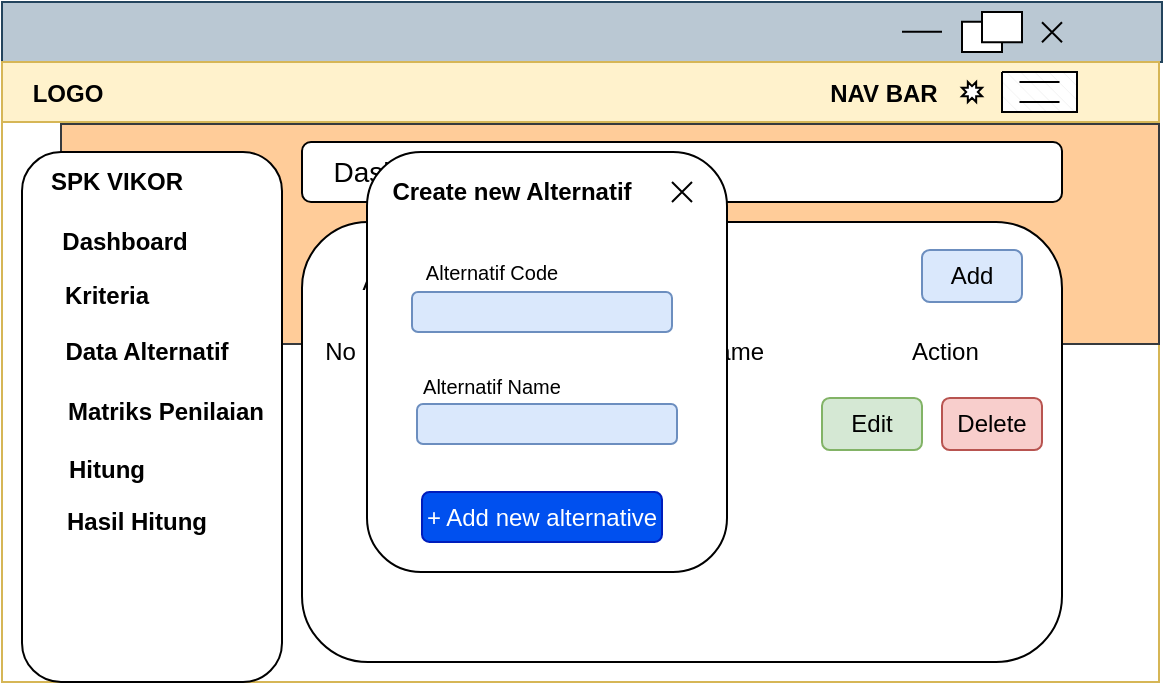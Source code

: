 <mxfile version="26.0.15">
  <diagram name="Page-1" id="j8GbfeYmVatWLcbFsBl4">
    <mxGraphModel dx="285" dy="526" grid="1" gridSize="10" guides="1" tooltips="1" connect="1" arrows="1" fold="1" page="1" pageScale="1" pageWidth="850" pageHeight="1100" math="0" shadow="0">
      <root>
        <mxCell id="0" />
        <mxCell id="1" parent="0" />
        <mxCell id="hAmbJ6od15j5SMkqlhkD-1" value="" style="rounded=0;whiteSpace=wrap;html=1;strokeColor=#23445d;fillColor=#bac8d3;" parent="1" vertex="1">
          <mxGeometry x="180" y="90" width="580" height="30" as="geometry" />
        </mxCell>
        <mxCell id="hAmbJ6od15j5SMkqlhkD-2" value="    LOGO                                                                                                             NAV BAR" style="swimlane;align=left;startSize=30;fillColor=#fff2cc;strokeColor=#d6b656;" parent="1" vertex="1">
          <mxGeometry x="180" y="120" width="578.5" height="310" as="geometry" />
        </mxCell>
        <mxCell id="HUKm4EuEnRPQoJzhycSG-1" value="" style="rounded=0;whiteSpace=wrap;html=1;fillColor=#ffcc99;strokeColor=#36393d;" vertex="1" parent="hAmbJ6od15j5SMkqlhkD-2">
          <mxGeometry x="29.5" y="31" width="549" height="110" as="geometry" />
        </mxCell>
        <mxCell id="hAmbJ6od15j5SMkqlhkD-5" value="" style="rounded=1;whiteSpace=wrap;html=1;" parent="hAmbJ6od15j5SMkqlhkD-2" vertex="1">
          <mxGeometry x="150" y="40" width="380" height="30" as="geometry" />
        </mxCell>
        <mxCell id="hAmbJ6od15j5SMkqlhkD-6" value="" style="rounded=1;whiteSpace=wrap;html=1;" parent="hAmbJ6od15j5SMkqlhkD-2" vertex="1">
          <mxGeometry x="10" y="45" width="130" height="265" as="geometry" />
        </mxCell>
        <mxCell id="hAmbJ6od15j5SMkqlhkD-7" value="" style="verticalLabelPosition=bottom;verticalAlign=top;html=1;shape=mxgraph.basic.patternFillRect;fillStyle=diagRev;step=5;fillStrokeWidth=0.2;fillStrokeColor=#dddddd;align=right;" parent="hAmbJ6od15j5SMkqlhkD-2" vertex="1">
          <mxGeometry x="500" y="5" width="37.5" height="20" as="geometry" />
        </mxCell>
        <mxCell id="hAmbJ6od15j5SMkqlhkD-8" value="" style="endArrow=none;html=1;rounded=0;" parent="hAmbJ6od15j5SMkqlhkD-2" edge="1">
          <mxGeometry relative="1" as="geometry">
            <mxPoint x="508.75" y="10" as="sourcePoint" />
            <mxPoint x="528.75" y="10" as="targetPoint" />
          </mxGeometry>
        </mxCell>
        <mxCell id="hAmbJ6od15j5SMkqlhkD-9" value="" style="verticalLabelPosition=bottom;verticalAlign=top;html=1;shape=mxgraph.basic.8_point_star" parent="hAmbJ6od15j5SMkqlhkD-2" vertex="1">
          <mxGeometry x="480" y="10" width="10" height="10" as="geometry" />
        </mxCell>
        <mxCell id="hAmbJ6od15j5SMkqlhkD-10" value="" style="endArrow=none;html=1;rounded=0;" parent="hAmbJ6od15j5SMkqlhkD-2" edge="1">
          <mxGeometry relative="1" as="geometry">
            <mxPoint x="508.75" y="20" as="sourcePoint" />
            <mxPoint x="528.75" y="20" as="targetPoint" />
          </mxGeometry>
        </mxCell>
        <mxCell id="hAmbJ6od15j5SMkqlhkD-11" value="&lt;span&gt;Dashboard&lt;/span&gt;" style="text;html=1;align=center;verticalAlign=middle;whiteSpace=wrap;rounded=0;fontSize=14;fontStyle=0" parent="hAmbJ6od15j5SMkqlhkD-2" vertex="1">
          <mxGeometry x="150" y="40" width="100" height="30" as="geometry" />
        </mxCell>
        <mxCell id="hAmbJ6od15j5SMkqlhkD-12" value="SPK VIKOR" style="text;html=1;align=center;verticalAlign=middle;whiteSpace=wrap;rounded=0;fontStyle=1" parent="hAmbJ6od15j5SMkqlhkD-2" vertex="1">
          <mxGeometry x="20" y="50" width="75" height="20" as="geometry" />
        </mxCell>
        <mxCell id="hAmbJ6od15j5SMkqlhkD-14" value="Dashboard" style="text;html=1;align=center;verticalAlign=middle;whiteSpace=wrap;rounded=0;fontStyle=1" parent="hAmbJ6od15j5SMkqlhkD-2" vertex="1">
          <mxGeometry x="23.5" y="80" width="75" height="20" as="geometry" />
        </mxCell>
        <mxCell id="hAmbJ6od15j5SMkqlhkD-15" value="Matriks Penilaian" style="text;html=1;align=center;verticalAlign=middle;whiteSpace=wrap;rounded=0;fontStyle=1" parent="hAmbJ6od15j5SMkqlhkD-2" vertex="1">
          <mxGeometry x="26.5" y="165" width="109.5" height="20" as="geometry" />
        </mxCell>
        <mxCell id="hAmbJ6od15j5SMkqlhkD-16" value="Data Alternatif" style="text;html=1;align=center;verticalAlign=middle;whiteSpace=wrap;rounded=0;fontStyle=1" parent="hAmbJ6od15j5SMkqlhkD-2" vertex="1">
          <mxGeometry x="28" y="135" width="89" height="20" as="geometry" />
        </mxCell>
        <mxCell id="hAmbJ6od15j5SMkqlhkD-17" value="Kriteria" style="text;html=1;align=center;verticalAlign=middle;whiteSpace=wrap;rounded=0;fontStyle=1" parent="hAmbJ6od15j5SMkqlhkD-2" vertex="1">
          <mxGeometry x="15" y="107" width="75" height="20" as="geometry" />
        </mxCell>
        <mxCell id="hAmbJ6od15j5SMkqlhkD-18" value="Hitung" style="text;html=1;align=center;verticalAlign=middle;whiteSpace=wrap;rounded=0;fontStyle=1" parent="hAmbJ6od15j5SMkqlhkD-2" vertex="1">
          <mxGeometry x="14.5" y="194" width="75" height="20" as="geometry" />
        </mxCell>
        <mxCell id="hAmbJ6od15j5SMkqlhkD-19" value="Hasil Hitung" style="text;html=1;align=center;verticalAlign=middle;whiteSpace=wrap;rounded=0;fontStyle=1" parent="hAmbJ6od15j5SMkqlhkD-2" vertex="1">
          <mxGeometry x="29.5" y="220" width="75" height="20" as="geometry" />
        </mxCell>
        <mxCell id="hAmbJ6od15j5SMkqlhkD-21" value="" style="rounded=1;whiteSpace=wrap;html=1;" parent="hAmbJ6od15j5SMkqlhkD-2" vertex="1">
          <mxGeometry x="150" y="80" width="380" height="220" as="geometry" />
        </mxCell>
        <mxCell id="hAmbJ6od15j5SMkqlhkD-22" value="Alternatif&lt;span style=&quot;color: rgba(0, 0, 0, 0); font-family: monospace; font-size: 0px; text-align: start; text-wrap-mode: nowrap;&quot;&gt;%3CmxGraphModel%3E%3Croot%3E%3CmxCell%20id%3D%220%22%2F%3E%3CmxCell%20id%3D%221%22%20parent%3D%220%22%2F%3E%3CmxCell%20id%3D%222%22%20value%3D%22%22%20style%3D%22rounded%3D0%3BwhiteSpace%3Dwrap%3Bhtml%3D1%3B%22%20vertex%3D%221%22%20parent%3D%221%22%3E%3CmxGeometry%20x%3D%22180%22%20y%3D%2290%22%20width%3D%22545%22%20height%3D%2230%22%20as%3D%22geometry%22%2F%3E%3C%2FmxCell%3E%3CmxCell%20id%3D%223%22%20value%3D%22%C2%A0%C2%A0%C2%A0%C2%A0LOGO%20%C2%A0%C2%A0%C2%A0%C2%A0%C2%A0%C2%A0%C2%A0%C2%A0%C2%A0%C2%A0%C2%A0%C2%A0%C2%A0%C2%A0%C2%A0%C2%A0%C2%A0%C2%A0%C2%A0%C2%A0%C2%A0%C2%A0%C2%A0%C2%A0%C2%A0%C2%A0%C2%A0%C2%A0%C2%A0%C2%A0%C2%A0%C2%A0%C2%A0%C2%A0%C2%A0%C2%A0%C2%A0%C2%A0%C2%A0%C2%A0%C2%A0%C2%A0%C2%A0%C2%A0%C2%A0%C2%A0%C2%A0%C2%A0%C2%A0%C2%A0%C2%A0%C2%A0%C2%A0%C2%A0%C2%A0%C2%A0%C2%A0%C2%A0%C2%A0%C2%A0%C2%A0%C2%A0%C2%A0%C2%A0%C2%A0%C2%A0%C2%A0%C2%A0%C2%A0%C2%A0%C2%A0%C2%A0%C2%A0%C2%A0%C2%A0%C2%A0%C2%A0%C2%A0%C2%A0%C2%A0%C2%A0%C2%A0%C2%A0%C2%A0%C2%A0%C2%A0%C2%A0%C2%A0%C2%A0%C2%A0%C2%A0%C2%A0%C2%A0%C2%A0%C2%A0%C2%A0%C2%A0%C2%A0%C2%A0%C2%A0%C2%A0%C2%A0%C2%A0%C2%A0%C2%A0%C2%A0%C2%A0%C2%A0NAV%20BAR%22%20style%3D%22swimlane%3Balign%3Dleft%3BstartSize%3D30%3B%22%20vertex%3D%221%22%20parent%3D%221%22%3E%3CmxGeometry%20x%3D%22180%22%20y%3D%22120%22%20width%3D%22545%22%20height%3D%22310%22%20as%3D%22geometry%22%2F%3E%3C%2FmxCell%3E%3CmxCell%20id%3D%224%22%20value%3D%22%22%20style%3D%22rounded%3D1%3BwhiteSpace%3Dwrap%3Bhtml%3D1%3B%22%20vertex%3D%221%22%20parent%3D%223%22%3E%3CmxGeometry%20x%3D%22350%22%20y%3D%2277%22%20width%3D%22180%22%20height%3D%2230%22%20as%3D%22geometry%22%2F%3E%3C%2FmxCell%3E%3CmxCell%20id%3D%225%22%20value%3D%22%22%20style%3D%22rounded%3D1%3BwhiteSpace%3Dwrap%3Bhtml%3D1%3B%22%20vertex%3D%221%22%20parent%3D%223%22%3E%3CmxGeometry%20x%3D%22170%22%20y%3D%2277%22%20width%3D%22170%22%20height%3D%2230%22%20as%3D%22geometry%22%2F%3E%3C%2FmxCell%3E%3CmxCell%20id%3D%226%22%20value%3D%22%22%20style%3D%22rounded%3D1%3BwhiteSpace%3Dwrap%3Bhtml%3D1%3B%22%20vertex%3D%221%22%20parent%3D%223%22%3E%3CmxGeometry%20x%3D%22170%22%20y%3D%2240%22%20width%3D%22360%22%20height%3D%2230%22%20as%3D%22geometry%22%2F%3E%3C%2FmxCell%3E%3CmxCell%20id%3D%227%22%20value%3D%22%22%20style%3D%22rounded%3D1%3BwhiteSpace%3Dwrap%3Bhtml%3D1%3B%22%20vertex%3D%221%22%20parent%3D%223%22%3E%3CmxGeometry%20x%3D%2210%22%20y%3D%2245%22%20width%3D%22150%22%20height%3D%22265%22%20as%3D%22geometry%22%2F%3E%3C%2FmxCell%3E%3CmxCell%20id%3D%228%22%20value%3D%22%22%20style%3D%22verticalLabelPosition%3Dbottom%3BverticalAlign%3Dtop%3Bhtml%3D1%3Bshape%3Dmxgraph.basic.patternFillRect%3BfillStyle%3DdiagRev%3Bstep%3D5%3BfillStrokeWidth%3D0.2%3BfillStrokeColor%3D%23dddddd%3Balign%3Dright%3B%22%20vertex%3D%221%22%20parent%3D%223%22%3E%3CmxGeometry%20x%3D%22500%22%20y%3D%225%22%20width%3D%2237.5%22%20height%3D%2220%22%20as%3D%22geometry%22%2F%3E%3C%2FmxCell%3E%3CmxCell%20id%3D%229%22%20value%3D%22%22%20style%3D%22endArrow%3Dnone%3Bhtml%3D1%3Brounded%3D0%3B%22%20edge%3D%221%22%20parent%3D%223%22%3E%3CmxGeometry%20relative%3D%221%22%20as%3D%22geometry%22%3E%3CmxPoint%20x%3D%22508.75%22%20y%3D%2210%22%20as%3D%22sourcePoint%22%2F%3E%3CmxPoint%20x%3D%22528.75%22%20y%3D%2210%22%20as%3D%22targetPoint%22%2F%3E%3C%2FmxGeometry%3E%3C%2FmxCell%3E%3CmxCell%20id%3D%2210%22%20value%3D%22%22%20style%3D%22verticalLabelPosition%3Dbottom%3BverticalAlign%3Dtop%3Bhtml%3D1%3Bshape%3Dmxgraph.basic.8_point_star%22%20vertex%3D%221%22%20parent%3D%223%22%3E%3CmxGeometry%20x%3D%22480%22%20y%3D%2210%22%20width%3D%2210%22%20height%3D%2210%22%20as%3D%22geometry%22%2F%3E%3C%2FmxCell%3E%3CmxCell%20id%3D%2211%22%20value%3D%22%22%20style%3D%22endArrow%3Dnone%3Bhtml%3D1%3Brounded%3D0%3B%22%20edge%3D%221%22%20parent%3D%223%22%3E%3CmxGeometry%20relative%3D%221%22%20as%3D%22geometry%22%3E%3CmxPoint%20x%3D%22508.75%22%20y%3D%2220%22%20as%3D%22sourcePoint%22%2F%3E%3CmxPoint%20x%3D%22528.75%22%20y%3D%2220%22%20as%3D%22targetPoint%22%2F%3E%3C%2FmxGeometry%3E%3C%2FmxCell%3E%3CmxCell%20id%3D%2212%22%20value%3D%22%26lt%3Bb%26gt%3BDashboard%26lt%3B%2Fb%26gt%3B%22%20style%3D%22text%3Bhtml%3D1%3Balign%3Dcenter%3BverticalAlign%3Dmiddle%3BwhiteSpace%3Dwrap%3Brounded%3D0%3BfontSize%3D14%3B%22%20vertex%3D%221%22%20parent%3D%223%22%3E%3CmxGeometry%20x%3D%22170%22%20y%3D%2240%22%20width%3D%22100%22%20height%3D%2230%22%20as%3D%22geometry%22%2F%3E%3C%2FmxCell%3E%3CmxCell%20id%3D%2213%22%20value%3D%22SPK%20VIKOR%22%20style%3D%22text%3Bhtml%3D1%3Balign%3Dcenter%3BverticalAlign%3Dmiddle%3BwhiteSpace%3Dwrap%3Brounded%3D0%3B%22%20vertex%3D%221%22%20parent%3D%223%22%3E%3CmxGeometry%20x%3D%2220%22%20y%3D%2250%22%20width%3D%2275%22%20height%3D%2220%22%20as%3D%22geometry%22%2F%3E%3C%2FmxCell%3E%3CmxCell%20id%3D%2214%22%20value%3D%22Jumlah%20Alternatif%22%20style%3D%22text%3Bhtml%3D1%3Balign%3Dcenter%3BverticalAlign%3Dmiddle%3BwhiteSpace%3Dwrap%3Brounded%3D0%3B%22%20vertex%3D%221%22%20parent%3D%223%22%3E%3CmxGeometry%20x%3D%22170%22%20y%3D%2282%22%20width%3D%22100%22%20height%3D%2220%22%20as%3D%22geometry%22%2F%3E%3C%2FmxCell%3E%3CmxCell%20id%3D%2215%22%20value%3D%22Dashboard%22%20style%3D%22text%3Bhtml%3D1%3Balign%3Dcenter%3BverticalAlign%3Dmiddle%3BwhiteSpace%3Dwrap%3Brounded%3D0%3B%22%20vertex%3D%221%22%20parent%3D%223%22%3E%3CmxGeometry%20x%3D%2233.5%22%20y%3D%2280%22%20width%3D%2275%22%20height%3D%2220%22%20as%3D%22geometry%22%2F%3E%3C%2FmxCell%3E%3CmxCell%20id%3D%2216%22%20value%3D%22Matriks%20Penilaian%22%20style%3D%22text%3Bhtml%3D1%3Balign%3Dcenter%3BverticalAlign%3Dmiddle%3BwhiteSpace%3Dwrap%3Brounded%3D0%3B%22%20vertex%3D%221%22%20parent%3D%223%22%3E%3CmxGeometry%20x%3D%2237.5%22%20y%3D%22165%22%20width%3D%2297.5%22%20height%3D%2220%22%20as%3D%22geometry%22%2F%3E%3C%2FmxCell%3E%3CmxCell%20id%3D%2217%22%20value%3D%22Data%20Alternatif%22%20style%3D%22text%3Bhtml%3D1%3Balign%3Dcenter%3BverticalAlign%3Dmiddle%3BwhiteSpace%3Dwrap%3Brounded%3D0%3B%22%20vertex%3D%221%22%20parent%3D%223%22%3E%3CmxGeometry%20x%3D%2240%22%20y%3D%22135%22%20width%3D%2280%22%20height%3D%2220%22%20as%3D%22geometry%22%2F%3E%3C%2FmxCell%3E%3CmxCell%20id%3D%2218%22%20value%3D%22Kriteria%22%20style%3D%22text%3Bhtml%3D1%3Balign%3Dcenter%3BverticalAlign%3Dmiddle%3BwhiteSpace%3Dwrap%3Brounded%3D0%3B%22%20vertex%3D%221%22%20parent%3D%223%22%3E%3CmxGeometry%20x%3D%2223.5%22%20y%3D%22107%22%20width%3D%2275%22%20height%3D%2220%22%20as%3D%22geometry%22%2F%3E%3C%2FmxCell%3E%3CmxCell%20id%3D%2219%22%20value%3D%22Hitung%22%20style%3D%22text%3Bhtml%3D1%3Balign%3Dcenter%3BverticalAlign%3Dmiddle%3BwhiteSpace%3Dwrap%3Brounded%3D0%3B%22%20vertex%3D%221%22%20parent%3D%223%22%3E%3CmxGeometry%20x%3D%2221.5%22%20y%3D%22194%22%20width%3D%2275%22%20height%3D%2220%22%20as%3D%22geometry%22%2F%3E%3C%2FmxCell%3E%3CmxCell%20id%3D%2220%22%20value%3D%22Hasil%20Hitung%22%20style%3D%22text%3Bhtml%3D1%3Balign%3Dcenter%3BverticalAlign%3Dmiddle%3BwhiteSpace%3Dwrap%3Brounded%3D0%3B%22%20vertex%3D%221%22%20parent%3D%223%22%3E%3CmxGeometry%20x%3D%2237.5%22%20y%3D%22220%22%20width%3D%2275%22%20height%3D%2220%22%20as%3D%22geometry%22%2F%3E%3C%2FmxCell%3E%3CmxCell%20id%3D%2221%22%20value%3D%22Jumlah%20Kriteria%22%20style%3D%22text%3Bhtml%3D1%3Balign%3Dcenter%3BverticalAlign%3Dmiddle%3BwhiteSpace%3Dwrap%3Brounded%3D0%3B%22%20vertex%3D%221%22%20parent%3D%223%22%3E%3CmxGeometry%20x%3D%22350%22%20y%3D%2282%22%20width%3D%22100%22%20height%3D%2220%22%20as%3D%22geometry%22%2F%3E%3C%2FmxCell%3E%3CmxCell%20id%3D%2222%22%20value%3D%22%22%20style%3D%22rounded%3D1%3BwhiteSpace%3Dwrap%3Bhtml%3D1%3B%22%20vertex%3D%221%22%20parent%3D%223%22%3E%3CmxGeometry%20x%3D%22170%22%20y%3D%22115%22%20width%3D%22360%22%20height%3D%22185%22%20as%3D%22geometry%22%2F%3E%3C%2FmxCell%3E%3CmxCell%20id%3D%2223%22%20value%3D%22Jumlah%20Data%22%20style%3D%22text%3Bhtml%3D1%3Balign%3Dcenter%3BverticalAlign%3Dmiddle%3BwhiteSpace%3Dwrap%3Brounded%3D0%3B%22%20vertex%3D%221%22%20parent%3D%223%22%3E%3CmxGeometry%20x%3D%22180%22%20y%3D%22135%22%20width%3D%22100%22%20height%3D%2220%22%20as%3D%22geometry%22%2F%3E%3C%2FmxCell%3E%3CmxCell%20id%3D%2224%22%20value%3D%22%22%20style%3D%22shape%3DpartialRectangle%3BwhiteSpace%3Dwrap%3Bhtml%3D1%3Bright%3D0%3Btop%3D0%3Bbottom%3D0%3BfillColor%3Dnone%3BroutingCenterX%3D-0.5%3B%22%20vertex%3D%221%22%20parent%3D%223%22%3E%3CmxGeometry%20x%3D%22210%22%20y%3D%22170%22%20width%3D%22120%22%20height%3D%22110%22%20as%3D%22geometry%22%2F%3E%3C%2FmxCell%3E%3CmxCell%20id%3D%2225%22%20value%3D%22Alternatif%22%20style%3D%22shape%3Ddelay%3BwhiteSpace%3Dwrap%3Bhtml%3D1%3B%22%20vertex%3D%221%22%20parent%3D%223%22%3E%3CmxGeometry%20x%3D%22210%22%20y%3D%22180%22%20width%3D%22290%22%20height%3D%2230%22%20as%3D%22geometry%22%2F%3E%3C%2FmxCell%3E%3CmxCell%20id%3D%2226%22%20value%3D%22Kriteria%22%20style%3D%22shape%3Ddelay%3BwhiteSpace%3Dwrap%3Bhtml%3D1%3B%22%20vertex%3D%221%22%20parent%3D%223%22%3E%3CmxGeometry%20x%3D%22210%22%20y%3D%22240%22%20width%3D%22290%22%20height%3D%2230%22%20as%3D%22geometry%22%2F%3E%3C%2FmxCell%3E%3CmxCell%20id%3D%2227%22%20value%3D%22%22%20style%3D%22shape%3DsumEllipse%3Bperimeter%3DellipsePerimeter%3BwhiteSpace%3Dwrap%3Bhtml%3D1%3BbackgroundOutline%3D1%3B%22%20vertex%3D%221%22%20parent%3D%221%22%3E%3CmxGeometry%20x%3D%22700%22%20y%3D%2295%22%20width%3D%2220%22%20height%3D%2220%22%20as%3D%22geometry%22%2F%3E%3C%2FmxCell%3E%3CmxCell%20id%3D%2228%22%20value%3D%22%22%20style%3D%22verticalLabelPosition%3Dbottom%3BverticalAlign%3Dtop%3Bhtml%3D1%3Bshape%3Dmxgraph.basic.rect%3BfillColor2%3Dnone%3BstrokeWidth%3D1%3Bsize%3D20%3Bindent%3D5%3B%22%20vertex%3D%221%22%20parent%3D%221%22%3E%3CmxGeometry%20x%3D%22660%22%20y%3D%2299.87%22%20width%3D%2220%22%20height%3D%2215.13%22%20as%3D%22geometry%22%2F%3E%3C%2FmxCell%3E%3CmxCell%20id%3D%2229%22%20value%3D%22%22%20style%3D%22endArrow%3Dnone%3Bhtml%3D1%3Brounded%3D0%3B%22%20edge%3D%221%22%20parent%3D%221%22%3E%3CmxGeometry%20relative%3D%221%22%20as%3D%22geometry%22%3E%3CmxPoint%20x%3D%22630%22%20y%3D%22104.89%22%20as%3D%22sourcePoint%22%2F%3E%3CmxPoint%20x%3D%22650%22%20y%3D%22104.89%22%20as%3D%22targetPoint%22%2F%3E%3C%2FmxGeometry%3E%3C%2FmxCell%3E%3CmxCell%20id%3D%2230%22%20value%3D%22%22%20style%3D%22verticalLabelPosition%3Dbottom%3BverticalAlign%3Dtop%3Bhtml%3D1%3Bshape%3Dmxgraph.basic.rect%3BfillColor2%3Dnone%3BstrokeWidth%3D1%3Bsize%3D20%3Bindent%3D5%3B%22%20vertex%3D%221%22%20parent%3D%221%22%3E%3CmxGeometry%20x%3D%22670%22%20y%3D%2295%22%20width%3D%2220%22%20height%3D%2215.13%22%20as%3D%22geometry%22%2F%3E%3C%2FmxCell%3E%3C%2Froot%3E%3C%2FmxGraphModel%3E&lt;/span&gt;&amp;nbsp;Table" style="text;html=1;align=center;verticalAlign=middle;whiteSpace=wrap;rounded=0;" parent="hAmbJ6od15j5SMkqlhkD-2" vertex="1">
          <mxGeometry x="170" y="100" width="100" height="20" as="geometry" />
        </mxCell>
        <mxCell id="hAmbJ6od15j5SMkqlhkD-61" value="No&lt;span style=&quot;white-space: pre;&quot;&gt;&#x9;&lt;/span&gt;Alternatif_Code&lt;span style=&quot;white-space: pre;&quot;&gt;&#x9;&lt;/span&gt;Alternatif_Name&lt;span style=&quot;white-space: pre;&quot;&gt;&#x9;&lt;span style=&quot;white-space: pre;&quot;&gt;&#x9;&lt;/span&gt;&lt;/span&gt;&lt;span style=&quot;white-space: pre;&quot;&gt;&#x9;&lt;/span&gt;Action" style="text;html=1;align=center;verticalAlign=middle;whiteSpace=wrap;rounded=0;" parent="hAmbJ6od15j5SMkqlhkD-2" vertex="1">
          <mxGeometry x="160" y="135" width="330" height="20" as="geometry" />
        </mxCell>
        <mxCell id="hAmbJ6od15j5SMkqlhkD-62" value="Add" style="rounded=1;whiteSpace=wrap;html=1;fillColor=#dae8fc;strokeColor=#6c8ebf;" parent="hAmbJ6od15j5SMkqlhkD-2" vertex="1">
          <mxGeometry x="460" y="94" width="50" height="26" as="geometry" />
        </mxCell>
        <mxCell id="hAmbJ6od15j5SMkqlhkD-63" value="Edit" style="rounded=1;whiteSpace=wrap;html=1;fillColor=#d5e8d4;strokeColor=#82b366;" parent="hAmbJ6od15j5SMkqlhkD-2" vertex="1">
          <mxGeometry x="410" y="168" width="50" height="26" as="geometry" />
        </mxCell>
        <mxCell id="hAmbJ6od15j5SMkqlhkD-64" value="Delete" style="rounded=1;whiteSpace=wrap;html=1;fillColor=#f8cecc;strokeColor=#b85450;" parent="hAmbJ6od15j5SMkqlhkD-2" vertex="1">
          <mxGeometry x="470" y="168" width="50" height="26" as="geometry" />
        </mxCell>
        <mxCell id="lFOSlfIZ4w8aW-5PZIkA-1" value="" style="rounded=1;whiteSpace=wrap;html=1;" parent="hAmbJ6od15j5SMkqlhkD-2" vertex="1">
          <mxGeometry x="182.5" y="45" width="180" height="210" as="geometry" />
        </mxCell>
        <mxCell id="lFOSlfIZ4w8aW-5PZIkA-2" value="Create new Alternatif" style="text;html=1;align=center;verticalAlign=middle;whiteSpace=wrap;rounded=0;fontStyle=1" parent="hAmbJ6od15j5SMkqlhkD-2" vertex="1">
          <mxGeometry x="190" y="50" width="130" height="30" as="geometry" />
        </mxCell>
        <mxCell id="lFOSlfIZ4w8aW-5PZIkA-3" value="+ Add new alternative" style="rounded=1;whiteSpace=wrap;html=1;fillColor=#0050ef;fontColor=#ffffff;strokeColor=#001DBC;" parent="hAmbJ6od15j5SMkqlhkD-2" vertex="1">
          <mxGeometry x="210" y="215" width="120" height="25" as="geometry" />
        </mxCell>
        <mxCell id="lFOSlfIZ4w8aW-5PZIkA-4" value="" style="rounded=1;whiteSpace=wrap;html=1;fillColor=#dae8fc;strokeColor=#6c8ebf;" parent="hAmbJ6od15j5SMkqlhkD-2" vertex="1">
          <mxGeometry x="205" y="115" width="130" height="20" as="geometry" />
        </mxCell>
        <mxCell id="lFOSlfIZ4w8aW-5PZIkA-5" value="" style="rounded=1;whiteSpace=wrap;html=1;fillColor=#dae8fc;strokeColor=#6c8ebf;" parent="hAmbJ6od15j5SMkqlhkD-2" vertex="1">
          <mxGeometry x="207.5" y="171" width="130" height="20" as="geometry" />
        </mxCell>
        <mxCell id="lFOSlfIZ4w8aW-5PZIkA-6" value="Alternatif Code" style="text;html=1;align=center;verticalAlign=middle;whiteSpace=wrap;rounded=0;fontSize=10;" parent="hAmbJ6od15j5SMkqlhkD-2" vertex="1">
          <mxGeometry x="195" y="90" width="100" height="30" as="geometry" />
        </mxCell>
        <mxCell id="lFOSlfIZ4w8aW-5PZIkA-7" value="Alternatif Name" style="text;html=1;align=center;verticalAlign=middle;whiteSpace=wrap;rounded=0;fontSize=10;" parent="hAmbJ6od15j5SMkqlhkD-2" vertex="1">
          <mxGeometry x="195" y="147" width="100" height="30" as="geometry" />
        </mxCell>
        <mxCell id="lFOSlfIZ4w8aW-5PZIkA-10" value="" style="shape=umlDestroy;html=1;" parent="hAmbJ6od15j5SMkqlhkD-2" vertex="1">
          <mxGeometry x="335" y="60" width="10" height="10" as="geometry" />
        </mxCell>
        <mxCell id="hAmbJ6od15j5SMkqlhkD-27" value="" style="verticalLabelPosition=bottom;verticalAlign=top;html=1;shape=mxgraph.basic.rect;fillColor2=none;strokeWidth=1;size=20;indent=5;" parent="1" vertex="1">
          <mxGeometry x="660" y="99.87" width="20" height="15.13" as="geometry" />
        </mxCell>
        <mxCell id="hAmbJ6od15j5SMkqlhkD-28" value="" style="endArrow=none;html=1;rounded=0;" parent="1" edge="1">
          <mxGeometry relative="1" as="geometry">
            <mxPoint x="630" y="104.89" as="sourcePoint" />
            <mxPoint x="650" y="104.89" as="targetPoint" />
          </mxGeometry>
        </mxCell>
        <mxCell id="hAmbJ6od15j5SMkqlhkD-29" value="" style="verticalLabelPosition=bottom;verticalAlign=top;html=1;shape=mxgraph.basic.rect;fillColor2=none;strokeWidth=1;size=20;indent=5;" parent="1" vertex="1">
          <mxGeometry x="670" y="95" width="20" height="15.13" as="geometry" />
        </mxCell>
        <mxCell id="lFOSlfIZ4w8aW-5PZIkA-11" value="" style="shape=umlDestroy;html=1;" parent="1" vertex="1">
          <mxGeometry x="700" y="100.13" width="10" height="10" as="geometry" />
        </mxCell>
      </root>
    </mxGraphModel>
  </diagram>
</mxfile>
